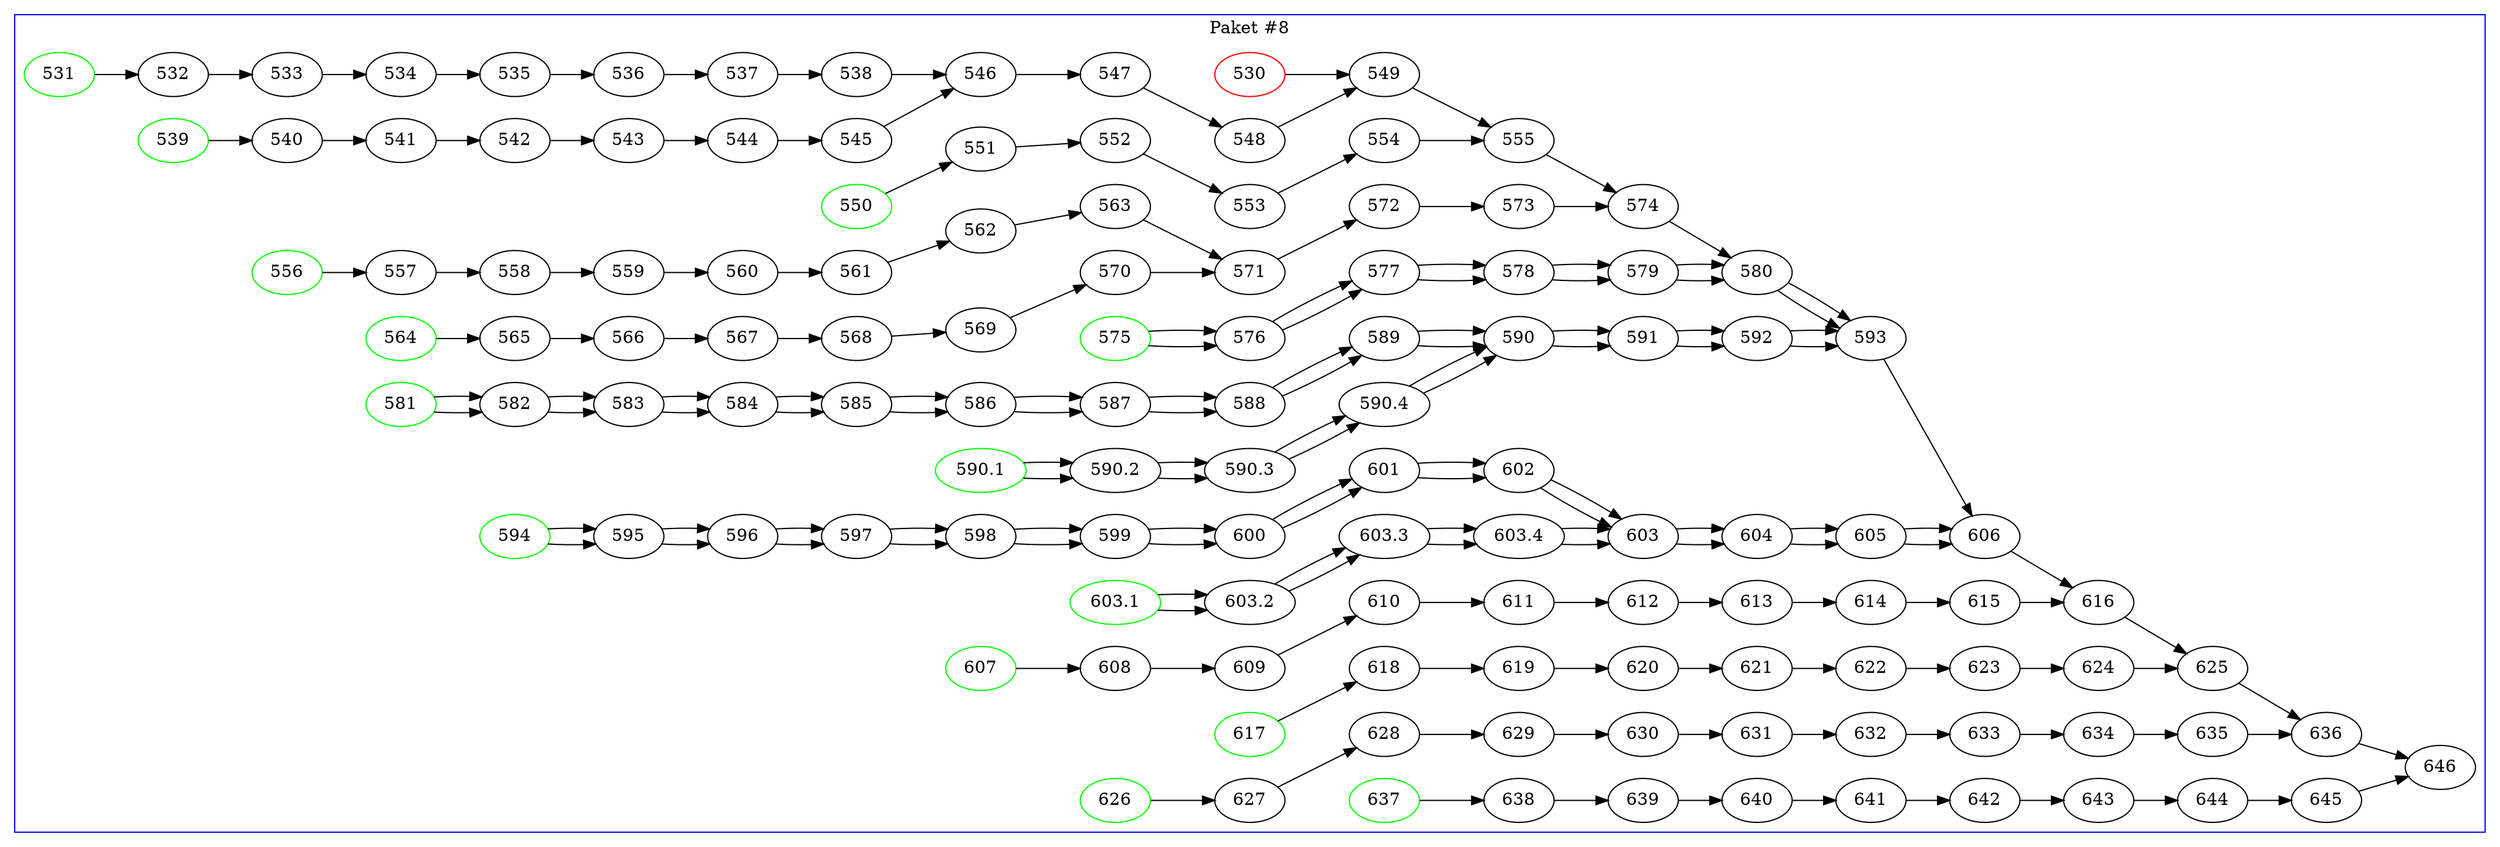 digraph paket8 {
    rankdir=LR


530 [color=red];
531 [color=green];
539 [color=green];
550 [color=green];
556 [color=green];
564 [color=green];
575 [color=green];
581 [color=green];
590.1 [color=green]
594 [color=green];
603.1 [color=green];
607 [color=green];
617 [color=green];
626 [color=green];
637 [color=green];

    subgraph cluster_8 {
        label = "Paket #8"
        color = blue

        530 -> 549;
        531 -> 532 -> 533 -> 534 -> 535 -> 536 -> 537 -> 538 -> 546;
        539 -> 540 -> 541 -> 542 -> 543 -> 544 -> 545 -> 546 -> 547 -> 548 -> 549 -> 555;

        550 -> 551 -> 552 -> 553 -> 554 -> 555 -> 574;

        556 -> 557 -> 558 -> 559 -> 560 -> 561 -> 562 -> 563 -> 571;
        564 -> 565 -> 566 -> 567 -> 568 -> 569 -> 570 -> 571 -> 572 -> 573 -> 574 -> 580;

        575 -> 576 -> 577 -> 578 -> 579 -> 580 -> 593;
        581 -> 582 -> 583 -> 584 -> 585 -> 586 -> 587 -> 588 -> 589 -> 590;
        590.1 -> 590.2 -> 590.3 -> 590.4 -> 590 -> 591 -> 592 -> 593;

        575 -> 576 -> 577 -> 578 -> 579 -> 580 -> 593;
        581 -> 582 -> 583 -> 584 -> 585 -> 586 -> 587 -> 588 -> 589 -> 590;
        590.1 -> 590.2 -> 590.3 -> 590.4 -> 590 -> 591 -> 592 -> 593 -> 606;

        594 -> 595 -> 596 -> 597 -> 598 -> 599 -> 600 -> 601 -> 602 -> 603;
        603.1 -> 603.2 -> 603.3 -> 603.4 -> 603 -> 604 -> 605 -> 606

        594 -> 595 -> 596 -> 597 -> 598 -> 599 -> 600 -> 601 -> 602 -> 603;
        603.1 -> 603.2 -> 603.3 -> 603.4 -> 603 -> 604 -> 605 -> 606 -> 616;

        607 -> 608 -> 609 -> 610 -> 611 -> 612 -> 613 -> 614 -> 615 -> 616 -> 625;
        617 -> 618 -> 619 -> 620 -> 621 -> 622 -> 623 -> 624 -> 625 -> 636;
        626 -> 627 -> 628 -> 629 -> 630 -> 631 -> 632 -> 633 -> 634 -> 635 -> 636 -> 646;
        637 -> 638 -> 639 -> 640 -> 641 -> 642 -> 643 -> 644 -> 645 -> 646;
    }



}
